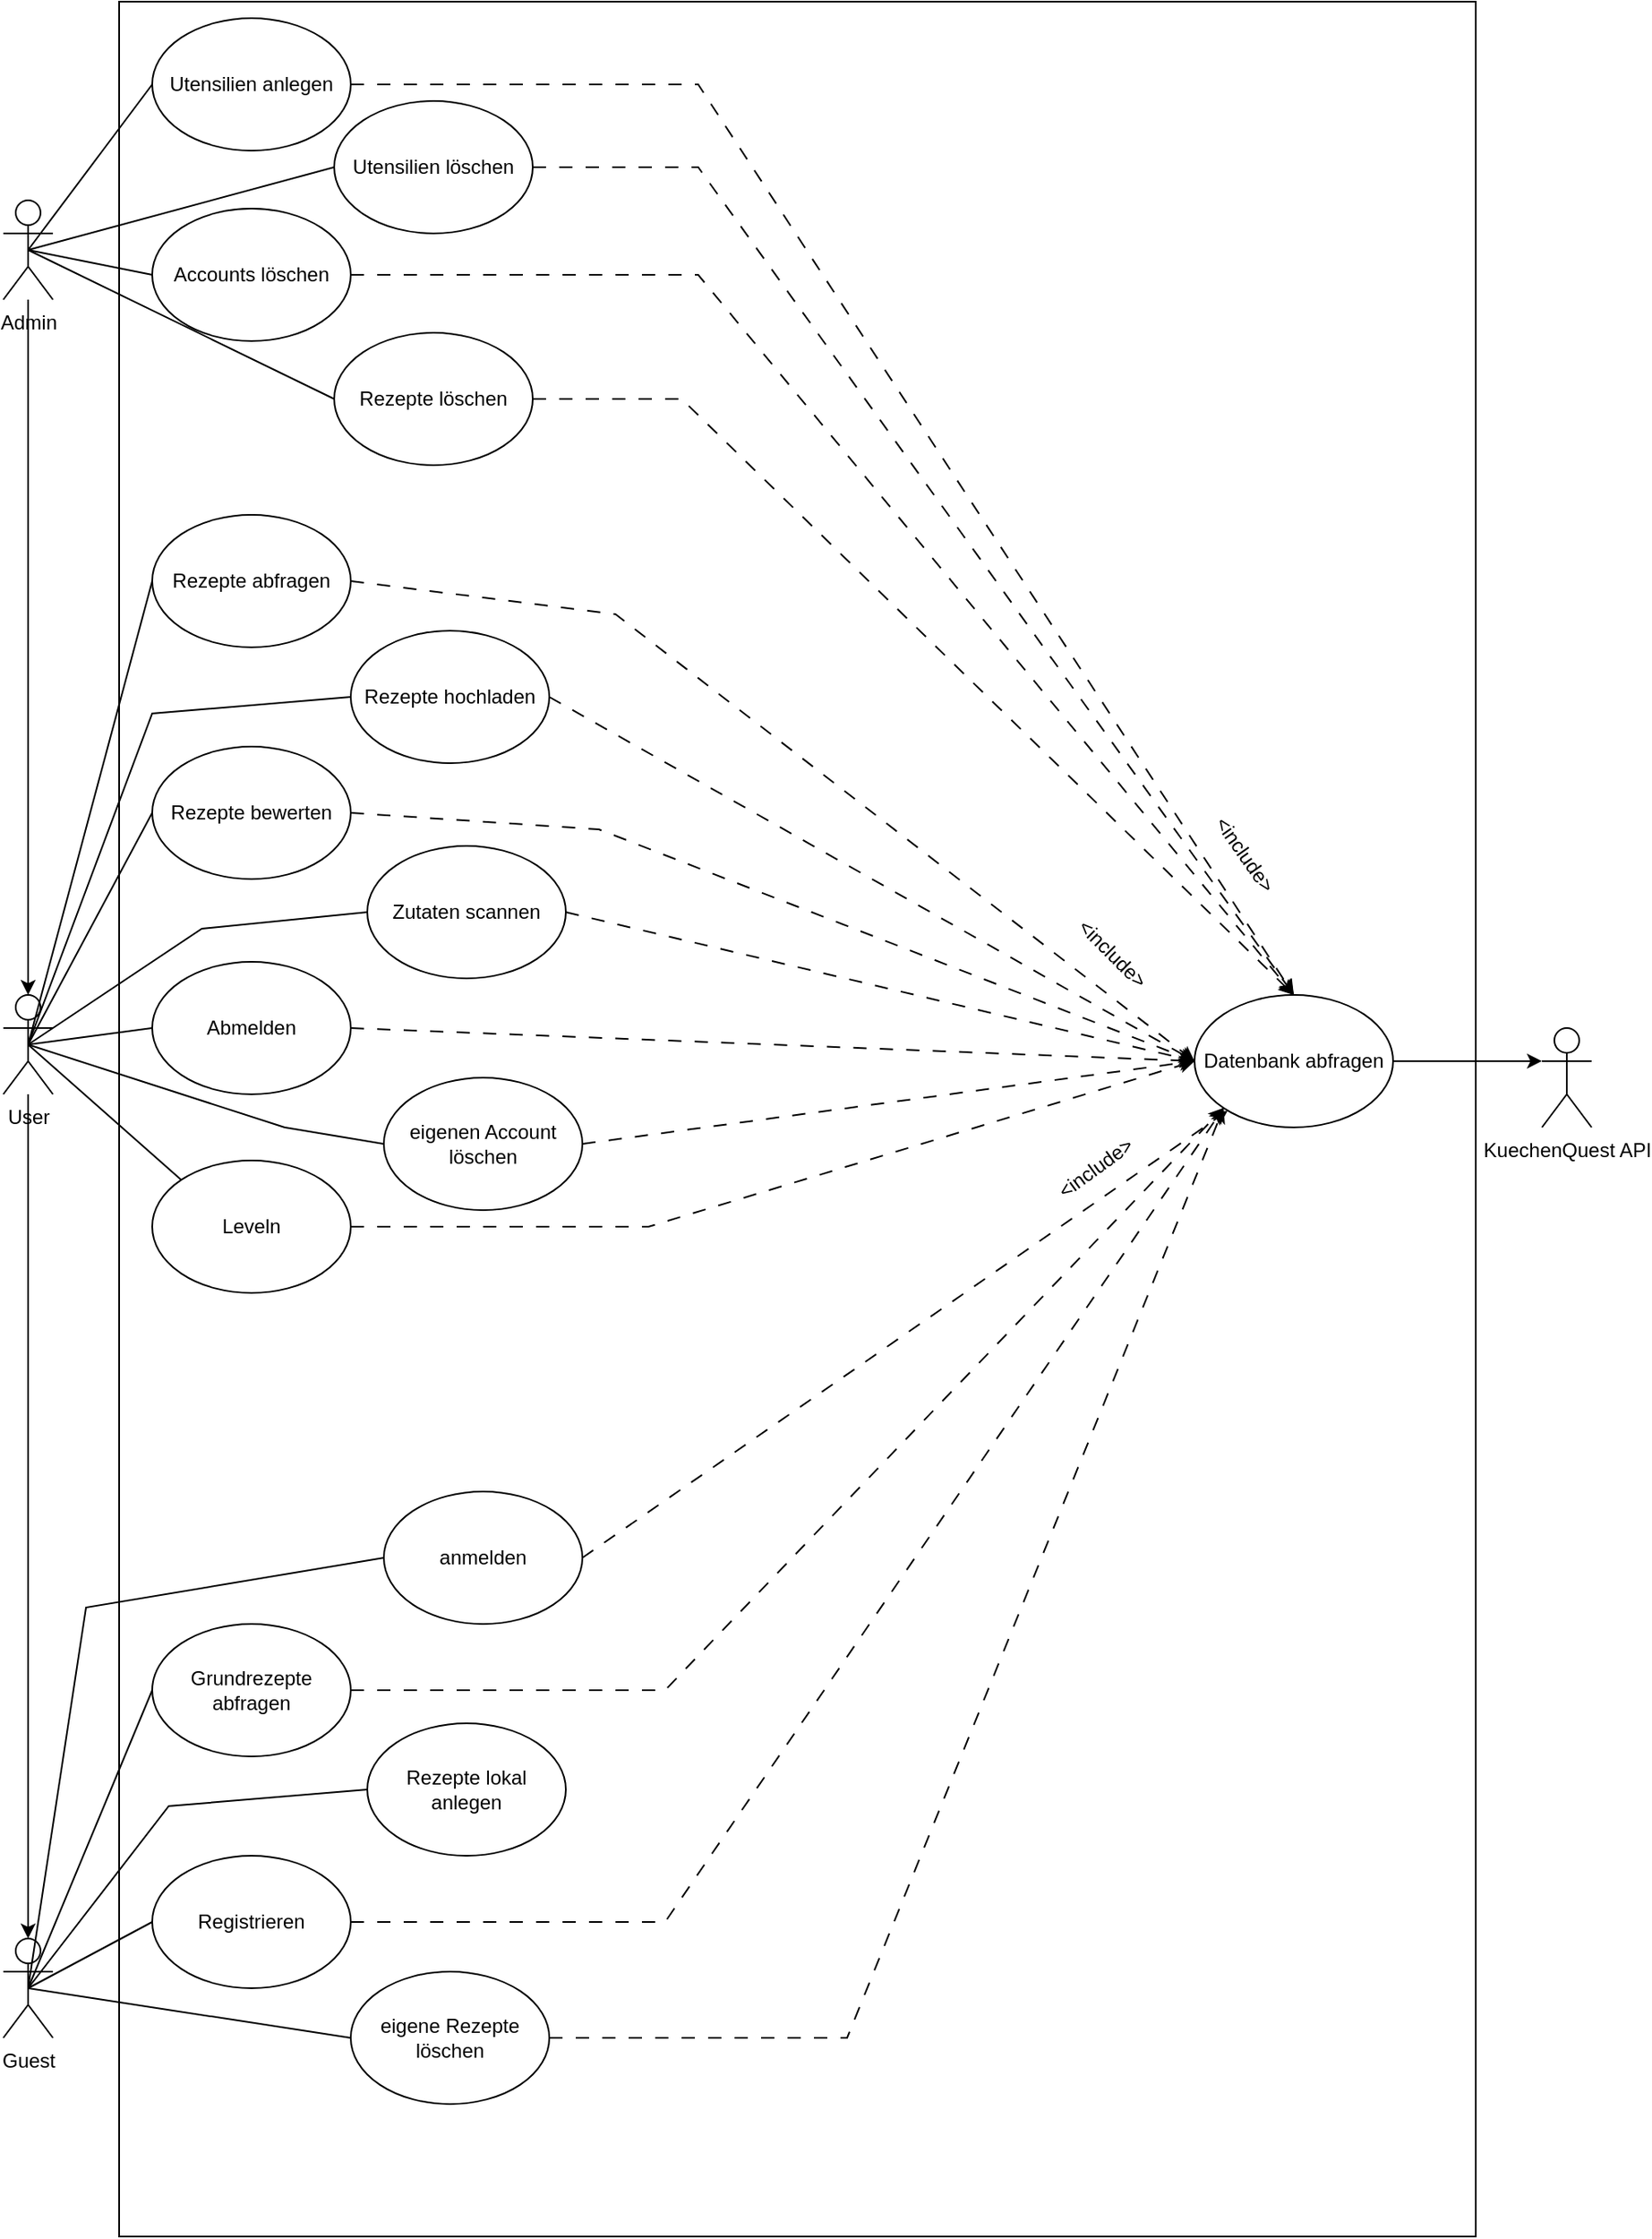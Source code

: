 <mxfile version="24.7.5">
  <diagram name="Seite-1" id="mAocuI3xmxJwvuUxwOhg">
    <mxGraphModel dx="2647" dy="1703" grid="1" gridSize="10" guides="1" tooltips="1" connect="1" arrows="1" fold="1" page="1" pageScale="1" pageWidth="827" pageHeight="1169" math="0" shadow="0">
      <root>
        <mxCell id="0" />
        <mxCell id="1" parent="0" />
        <mxCell id="nq5k3BdnVJmYYE5l_5Bo-37" value="User" style="shape=umlActor;verticalLabelPosition=bottom;verticalAlign=top;html=1;outlineConnect=0;" parent="1" vertex="1">
          <mxGeometry x="30" y="620" width="30" height="60" as="geometry" />
        </mxCell>
        <mxCell id="nq5k3BdnVJmYYE5l_5Bo-40" value="" style="rounded=0;whiteSpace=wrap;html=1;" parent="1" vertex="1">
          <mxGeometry x="100" y="20" width="820" height="1350" as="geometry" />
        </mxCell>
        <mxCell id="nq5k3BdnVJmYYE5l_5Bo-42" value="Guest" style="shape=umlActor;verticalLabelPosition=bottom;verticalAlign=top;html=1;outlineConnect=0;" parent="1" vertex="1">
          <mxGeometry x="30" y="1190" width="30" height="60" as="geometry" />
        </mxCell>
        <mxCell id="nq5k3BdnVJmYYE5l_5Bo-45" value="Admin" style="shape=umlActor;verticalLabelPosition=bottom;verticalAlign=top;html=1;outlineConnect=0;" parent="1" vertex="1">
          <mxGeometry x="30" y="140" width="30" height="60" as="geometry" />
        </mxCell>
        <mxCell id="nq5k3BdnVJmYYE5l_5Bo-47" value="" style="endArrow=classic;html=1;rounded=0;" parent="1" source="nq5k3BdnVJmYYE5l_5Bo-37" target="nq5k3BdnVJmYYE5l_5Bo-42" edge="1">
          <mxGeometry width="50" height="50" relative="1" as="geometry">
            <mxPoint y="680" as="sourcePoint" />
            <mxPoint x="50" y="630" as="targetPoint" />
          </mxGeometry>
        </mxCell>
        <mxCell id="nq5k3BdnVJmYYE5l_5Bo-48" value="" style="endArrow=classic;html=1;rounded=0;entryX=0.5;entryY=0;entryDx=0;entryDy=0;entryPerimeter=0;" parent="1" edge="1" target="nq5k3BdnVJmYYE5l_5Bo-37" source="nq5k3BdnVJmYYE5l_5Bo-45">
          <mxGeometry width="50" height="50" relative="1" as="geometry">
            <mxPoint x="44.5" y="280" as="sourcePoint" />
            <mxPoint x="44.5" y="430" as="targetPoint" />
          </mxGeometry>
        </mxCell>
        <mxCell id="nq5k3BdnVJmYYE5l_5Bo-49" value="Grundrezepte abfragen" style="ellipse;whiteSpace=wrap;html=1;" parent="1" vertex="1">
          <mxGeometry x="120" y="1000" width="120" height="80" as="geometry" />
        </mxCell>
        <mxCell id="nq5k3BdnVJmYYE5l_5Bo-50" value="Rezepte lokal anlegen" style="ellipse;whiteSpace=wrap;html=1;" parent="1" vertex="1">
          <mxGeometry x="250" y="1060" width="120" height="80" as="geometry" />
        </mxCell>
        <mxCell id="nq5k3BdnVJmYYE5l_5Bo-51" value="Rezepte abfragen " style="ellipse;whiteSpace=wrap;html=1;" parent="1" vertex="1">
          <mxGeometry x="120" y="330" width="120" height="80" as="geometry" />
        </mxCell>
        <mxCell id="nq5k3BdnVJmYYE5l_5Bo-52" value="Rezepte hochladen" style="ellipse;whiteSpace=wrap;html=1;" parent="1" vertex="1">
          <mxGeometry x="240" y="400" width="120" height="80" as="geometry" />
        </mxCell>
        <mxCell id="nq5k3BdnVJmYYE5l_5Bo-53" value="Leveln" style="ellipse;whiteSpace=wrap;html=1;" parent="1" vertex="1">
          <mxGeometry x="120" y="720" width="120" height="80" as="geometry" />
        </mxCell>
        <mxCell id="nq5k3BdnVJmYYE5l_5Bo-54" value="Registrieren" style="ellipse;whiteSpace=wrap;html=1;" parent="1" vertex="1">
          <mxGeometry x="120" y="1140" width="120" height="80" as="geometry" />
        </mxCell>
        <mxCell id="nq5k3BdnVJmYYE5l_5Bo-55" value="anmelden" style="ellipse;whiteSpace=wrap;html=1;" parent="1" vertex="1">
          <mxGeometry x="260" y="920" width="120" height="80" as="geometry" />
        </mxCell>
        <mxCell id="nq5k3BdnVJmYYE5l_5Bo-56" value="A&lt;span style=&quot;background-color: initial;&quot;&gt;bmelden&lt;/span&gt;" style="ellipse;whiteSpace=wrap;html=1;" parent="1" vertex="1">
          <mxGeometry x="120" y="600" width="120" height="80" as="geometry" />
        </mxCell>
        <mxCell id="nq5k3BdnVJmYYE5l_5Bo-57" value="KuechenQuest API" style="shape=umlActor;verticalLabelPosition=bottom;verticalAlign=top;html=1;outlineConnect=0;" parent="1" vertex="1">
          <mxGeometry x="960" y="640" width="30" height="60" as="geometry" />
        </mxCell>
        <mxCell id="nq5k3BdnVJmYYE5l_5Bo-58" value="Utensilien anlegen " style="ellipse;whiteSpace=wrap;html=1;" parent="1" vertex="1">
          <mxGeometry x="120" y="30" width="120" height="80" as="geometry" />
        </mxCell>
        <mxCell id="nq5k3BdnVJmYYE5l_5Bo-59" value="Rezepte bewerten" style="ellipse;whiteSpace=wrap;html=1;" parent="1" vertex="1">
          <mxGeometry x="120" y="470" width="120" height="80" as="geometry" />
        </mxCell>
        <mxCell id="nq5k3BdnVJmYYE5l_5Bo-60" value="Utensilien löschen " style="ellipse;whiteSpace=wrap;html=1;" parent="1" vertex="1">
          <mxGeometry x="230" y="80" width="120" height="80" as="geometry" />
        </mxCell>
        <mxCell id="nq5k3BdnVJmYYE5l_5Bo-61" value="Accounts löschen" style="ellipse;whiteSpace=wrap;html=1;" parent="1" vertex="1">
          <mxGeometry x="120" y="145" width="120" height="80" as="geometry" />
        </mxCell>
        <mxCell id="nq5k3BdnVJmYYE5l_5Bo-62" value="eigenen Account löschen " style="ellipse;whiteSpace=wrap;html=1;" parent="1" vertex="1">
          <mxGeometry x="260" y="670" width="120" height="80" as="geometry" />
        </mxCell>
        <mxCell id="nq5k3BdnVJmYYE5l_5Bo-63" value="Rezepte löschen " style="ellipse;whiteSpace=wrap;html=1;" parent="1" vertex="1">
          <mxGeometry x="230" y="220" width="120" height="80" as="geometry" />
        </mxCell>
        <mxCell id="nq5k3BdnVJmYYE5l_5Bo-64" value="&lt;div&gt;eigene Rezepte löschen &lt;br&gt;&lt;/div&gt;" style="ellipse;whiteSpace=wrap;html=1;" parent="1" vertex="1">
          <mxGeometry x="240" y="1210" width="120" height="80" as="geometry" />
        </mxCell>
        <mxCell id="qxoI3lQFvfcKoZp1sTNE-3" value="Datenbank abfragen" style="ellipse;whiteSpace=wrap;html=1;" vertex="1" parent="1">
          <mxGeometry x="750" y="620" width="120" height="80" as="geometry" />
        </mxCell>
        <mxCell id="qxoI3lQFvfcKoZp1sTNE-4" value="" style="endArrow=classic;html=1;rounded=0;exitX=1;exitY=0.5;exitDx=0;exitDy=0;entryX=0;entryY=0.333;entryDx=0;entryDy=0;entryPerimeter=0;" edge="1" parent="1" source="qxoI3lQFvfcKoZp1sTNE-3" target="nq5k3BdnVJmYYE5l_5Bo-57">
          <mxGeometry width="50" height="50" relative="1" as="geometry">
            <mxPoint x="1140" y="600" as="sourcePoint" />
            <mxPoint x="1190" y="550" as="targetPoint" />
          </mxGeometry>
        </mxCell>
        <mxCell id="qxoI3lQFvfcKoZp1sTNE-5" value="" style="endArrow=none;html=1;rounded=0;entryX=0;entryY=0.5;entryDx=0;entryDy=0;exitX=0.5;exitY=0.5;exitDx=0;exitDy=0;exitPerimeter=0;endFill=0;" edge="1" parent="1" source="nq5k3BdnVJmYYE5l_5Bo-45" target="nq5k3BdnVJmYYE5l_5Bo-58">
          <mxGeometry width="50" height="50" relative="1" as="geometry">
            <mxPoint x="20" y="120" as="sourcePoint" />
            <mxPoint x="70" y="70" as="targetPoint" />
          </mxGeometry>
        </mxCell>
        <mxCell id="qxoI3lQFvfcKoZp1sTNE-6" value="" style="endArrow=none;html=1;rounded=0;entryX=0;entryY=0.5;entryDx=0;entryDy=0;exitX=0.5;exitY=0.5;exitDx=0;exitDy=0;exitPerimeter=0;endFill=0;" edge="1" parent="1" source="nq5k3BdnVJmYYE5l_5Bo-45" target="nq5k3BdnVJmYYE5l_5Bo-60">
          <mxGeometry width="50" height="50" relative="1" as="geometry">
            <mxPoint x="30" y="310" as="sourcePoint" />
            <mxPoint x="80" y="260" as="targetPoint" />
          </mxGeometry>
        </mxCell>
        <mxCell id="qxoI3lQFvfcKoZp1sTNE-7" value="" style="endArrow=none;html=1;rounded=0;entryX=0;entryY=0.5;entryDx=0;entryDy=0;exitX=0.5;exitY=0.5;exitDx=0;exitDy=0;exitPerimeter=0;endFill=0;" edge="1" parent="1" source="nq5k3BdnVJmYYE5l_5Bo-45" target="nq5k3BdnVJmYYE5l_5Bo-61">
          <mxGeometry width="50" height="50" relative="1" as="geometry">
            <mxPoint x="-10" y="310" as="sourcePoint" />
            <mxPoint x="40" y="260" as="targetPoint" />
          </mxGeometry>
        </mxCell>
        <mxCell id="qxoI3lQFvfcKoZp1sTNE-8" value="" style="endArrow=none;html=1;rounded=0;exitX=0.5;exitY=0.5;exitDx=0;exitDy=0;exitPerimeter=0;endFill=0;entryX=0;entryY=0.5;entryDx=0;entryDy=0;" edge="1" parent="1" source="nq5k3BdnVJmYYE5l_5Bo-45" target="nq5k3BdnVJmYYE5l_5Bo-63">
          <mxGeometry width="50" height="50" relative="1" as="geometry">
            <mxPoint y="300" as="sourcePoint" />
            <mxPoint x="50" y="250" as="targetPoint" />
          </mxGeometry>
        </mxCell>
        <mxCell id="qxoI3lQFvfcKoZp1sTNE-9" value="" style="endArrow=none;html=1;rounded=0;entryX=0;entryY=0.5;entryDx=0;entryDy=0;exitX=0.5;exitY=0.5;exitDx=0;exitDy=0;exitPerimeter=0;endFill=0;" edge="1" parent="1" source="nq5k3BdnVJmYYE5l_5Bo-37" target="nq5k3BdnVJmYYE5l_5Bo-51">
          <mxGeometry width="50" height="50" relative="1" as="geometry">
            <mxPoint x="40" y="570" as="sourcePoint" />
            <mxPoint x="90" y="520" as="targetPoint" />
          </mxGeometry>
        </mxCell>
        <mxCell id="qxoI3lQFvfcKoZp1sTNE-10" value="" style="endArrow=none;html=1;rounded=0;entryX=0;entryY=0.5;entryDx=0;entryDy=0;exitX=0.5;exitY=0.5;exitDx=0;exitDy=0;exitPerimeter=0;endFill=0;" edge="1" parent="1" source="nq5k3BdnVJmYYE5l_5Bo-37" target="nq5k3BdnVJmYYE5l_5Bo-52">
          <mxGeometry width="50" height="50" relative="1" as="geometry">
            <mxPoint x="50" y="650" as="sourcePoint" />
            <mxPoint x="70" y="730" as="targetPoint" />
            <Array as="points">
              <mxPoint x="120" y="450" />
            </Array>
          </mxGeometry>
        </mxCell>
        <mxCell id="qxoI3lQFvfcKoZp1sTNE-11" value="" style="endArrow=none;html=1;rounded=0;entryX=0;entryY=0.5;entryDx=0;entryDy=0;exitX=0.5;exitY=0.5;exitDx=0;exitDy=0;exitPerimeter=0;endFill=0;" edge="1" parent="1" source="nq5k3BdnVJmYYE5l_5Bo-37" target="nq5k3BdnVJmYYE5l_5Bo-59">
          <mxGeometry width="50" height="50" relative="1" as="geometry">
            <mxPoint x="20" y="790" as="sourcePoint" />
            <mxPoint x="70" y="710" as="targetPoint" />
          </mxGeometry>
        </mxCell>
        <mxCell id="qxoI3lQFvfcKoZp1sTNE-12" value="" style="endArrow=none;html=1;rounded=0;entryX=0;entryY=0.5;entryDx=0;entryDy=0;exitX=0.5;exitY=0.5;exitDx=0;exitDy=0;exitPerimeter=0;endFill=0;" edge="1" parent="1" source="nq5k3BdnVJmYYE5l_5Bo-37" target="nq5k3BdnVJmYYE5l_5Bo-56">
          <mxGeometry width="50" height="50" relative="1" as="geometry">
            <mxPoint y="790" as="sourcePoint" />
            <mxPoint x="50" y="740" as="targetPoint" />
          </mxGeometry>
        </mxCell>
        <mxCell id="qxoI3lQFvfcKoZp1sTNE-13" value="" style="endArrow=none;html=1;rounded=0;entryX=0;entryY=0.5;entryDx=0;entryDy=0;exitX=0.5;exitY=0.5;exitDx=0;exitDy=0;exitPerimeter=0;endFill=0;" edge="1" parent="1" source="nq5k3BdnVJmYYE5l_5Bo-37" target="nq5k3BdnVJmYYE5l_5Bo-62">
          <mxGeometry width="50" height="50" relative="1" as="geometry">
            <mxPoint x="20" y="810" as="sourcePoint" />
            <mxPoint x="70" y="760" as="targetPoint" />
            <Array as="points">
              <mxPoint x="200" y="700" />
            </Array>
          </mxGeometry>
        </mxCell>
        <mxCell id="qxoI3lQFvfcKoZp1sTNE-14" value="" style="endArrow=none;html=1;rounded=0;entryX=0;entryY=0;entryDx=0;entryDy=0;exitX=0.5;exitY=0.5;exitDx=0;exitDy=0;exitPerimeter=0;endFill=0;" edge="1" parent="1" source="nq5k3BdnVJmYYE5l_5Bo-37" target="nq5k3BdnVJmYYE5l_5Bo-53">
          <mxGeometry width="50" height="50" relative="1" as="geometry">
            <mxPoint x="30" y="820" as="sourcePoint" />
            <mxPoint x="80" y="770" as="targetPoint" />
          </mxGeometry>
        </mxCell>
        <mxCell id="qxoI3lQFvfcKoZp1sTNE-16" value="" style="endArrow=none;html=1;rounded=0;entryX=0;entryY=0.5;entryDx=0;entryDy=0;exitX=0.5;exitY=0.5;exitDx=0;exitDy=0;exitPerimeter=0;endFill=0;" edge="1" parent="1" source="nq5k3BdnVJmYYE5l_5Bo-42" target="nq5k3BdnVJmYYE5l_5Bo-49">
          <mxGeometry width="50" height="50" relative="1" as="geometry">
            <mxPoint x="-20" y="1370" as="sourcePoint" />
            <mxPoint x="30" y="1320" as="targetPoint" />
          </mxGeometry>
        </mxCell>
        <mxCell id="qxoI3lQFvfcKoZp1sTNE-17" value="" style="endArrow=none;html=1;rounded=0;entryX=0;entryY=0.5;entryDx=0;entryDy=0;exitX=0.5;exitY=0.5;exitDx=0;exitDy=0;exitPerimeter=0;endFill=0;" edge="1" parent="1" source="nq5k3BdnVJmYYE5l_5Bo-42" target="nq5k3BdnVJmYYE5l_5Bo-50">
          <mxGeometry width="50" height="50" relative="1" as="geometry">
            <mxPoint x="-20" y="1360" as="sourcePoint" />
            <mxPoint x="30" y="1310" as="targetPoint" />
            <Array as="points">
              <mxPoint x="130" y="1110" />
            </Array>
          </mxGeometry>
        </mxCell>
        <mxCell id="qxoI3lQFvfcKoZp1sTNE-18" value="" style="endArrow=none;html=1;rounded=0;entryX=0;entryY=0.5;entryDx=0;entryDy=0;exitX=0.5;exitY=0.5;exitDx=0;exitDy=0;exitPerimeter=0;endFill=0;" edge="1" parent="1" source="nq5k3BdnVJmYYE5l_5Bo-42" target="nq5k3BdnVJmYYE5l_5Bo-54">
          <mxGeometry width="50" height="50" relative="1" as="geometry">
            <mxPoint x="-20" y="1350" as="sourcePoint" />
            <mxPoint x="30" y="1300" as="targetPoint" />
          </mxGeometry>
        </mxCell>
        <mxCell id="qxoI3lQFvfcKoZp1sTNE-19" value="" style="endArrow=none;html=1;rounded=0;entryX=0;entryY=0.5;entryDx=0;entryDy=0;exitX=0.5;exitY=0.5;exitDx=0;exitDy=0;exitPerimeter=0;endFill=0;" edge="1" parent="1" source="nq5k3BdnVJmYYE5l_5Bo-42" target="nq5k3BdnVJmYYE5l_5Bo-64">
          <mxGeometry width="50" height="50" relative="1" as="geometry">
            <mxPoint x="-10" y="1360" as="sourcePoint" />
            <mxPoint x="40" y="1310" as="targetPoint" />
          </mxGeometry>
        </mxCell>
        <mxCell id="qxoI3lQFvfcKoZp1sTNE-20" value="" style="endArrow=classic;html=1;rounded=0;entryX=0;entryY=1;entryDx=0;entryDy=0;exitX=1;exitY=0.5;exitDx=0;exitDy=0;dashed=1;dashPattern=8 8;" edge="1" parent="1" source="nq5k3BdnVJmYYE5l_5Bo-49" target="qxoI3lQFvfcKoZp1sTNE-3">
          <mxGeometry width="50" height="50" relative="1" as="geometry">
            <mxPoint x="510" y="1050" as="sourcePoint" />
            <mxPoint x="560" y="1000" as="targetPoint" />
            <Array as="points">
              <mxPoint x="430" y="1040" />
            </Array>
          </mxGeometry>
        </mxCell>
        <mxCell id="qxoI3lQFvfcKoZp1sTNE-21" value="" style="endArrow=classic;html=1;rounded=0;entryX=0;entryY=1;entryDx=0;entryDy=0;exitX=1;exitY=0.5;exitDx=0;exitDy=0;dashed=1;dashPattern=8 8;" edge="1" parent="1" source="nq5k3BdnVJmYYE5l_5Bo-54" target="qxoI3lQFvfcKoZp1sTNE-3">
          <mxGeometry width="50" height="50" relative="1" as="geometry">
            <mxPoint x="460" y="1090" as="sourcePoint" />
            <mxPoint x="510" y="1040" as="targetPoint" />
            <Array as="points">
              <mxPoint x="430" y="1180" />
            </Array>
          </mxGeometry>
        </mxCell>
        <mxCell id="qxoI3lQFvfcKoZp1sTNE-22" value="" style="endArrow=classic;html=1;rounded=0;entryX=0;entryY=0.5;entryDx=0;entryDy=0;exitX=1;exitY=0.5;exitDx=0;exitDy=0;dashed=1;dashPattern=8 8;" edge="1" parent="1" source="nq5k3BdnVJmYYE5l_5Bo-62" target="qxoI3lQFvfcKoZp1sTNE-3">
          <mxGeometry width="50" height="50" relative="1" as="geometry">
            <mxPoint x="510" y="730" as="sourcePoint" />
            <mxPoint x="560" y="680" as="targetPoint" />
          </mxGeometry>
        </mxCell>
        <mxCell id="qxoI3lQFvfcKoZp1sTNE-23" value="" style="endArrow=classic;html=1;rounded=0;entryX=0;entryY=0.5;entryDx=0;entryDy=0;exitX=1;exitY=0.5;exitDx=0;exitDy=0;dashed=1;dashPattern=8 8;" edge="1" parent="1" source="nq5k3BdnVJmYYE5l_5Bo-56" target="qxoI3lQFvfcKoZp1sTNE-3">
          <mxGeometry width="50" height="50" relative="1" as="geometry">
            <mxPoint x="450" y="710" as="sourcePoint" />
            <mxPoint x="500" y="660" as="targetPoint" />
          </mxGeometry>
        </mxCell>
        <mxCell id="qxoI3lQFvfcKoZp1sTNE-24" value="" style="endArrow=classic;html=1;rounded=0;entryX=0;entryY=0.5;entryDx=0;entryDy=0;exitX=1;exitY=0.5;exitDx=0;exitDy=0;dashed=1;dashPattern=8 8;" edge="1" parent="1" source="nq5k3BdnVJmYYE5l_5Bo-53" target="qxoI3lQFvfcKoZp1sTNE-3">
          <mxGeometry width="50" height="50" relative="1" as="geometry">
            <mxPoint x="530" y="620" as="sourcePoint" />
            <mxPoint x="580" y="570" as="targetPoint" />
            <Array as="points">
              <mxPoint x="420" y="760" />
            </Array>
          </mxGeometry>
        </mxCell>
        <mxCell id="qxoI3lQFvfcKoZp1sTNE-25" value="" style="endArrow=classic;html=1;rounded=0;entryX=0;entryY=0.5;entryDx=0;entryDy=0;exitX=1;exitY=0.5;exitDx=0;exitDy=0;dashed=1;dashPattern=8 8;" edge="1" parent="1" source="nq5k3BdnVJmYYE5l_5Bo-59" target="qxoI3lQFvfcKoZp1sTNE-3">
          <mxGeometry width="50" height="50" relative="1" as="geometry">
            <mxPoint x="520" y="590" as="sourcePoint" />
            <mxPoint x="570" y="540" as="targetPoint" />
            <Array as="points">
              <mxPoint x="390" y="520" />
            </Array>
          </mxGeometry>
        </mxCell>
        <mxCell id="qxoI3lQFvfcKoZp1sTNE-26" value="" style="endArrow=classic;html=1;rounded=0;entryX=0;entryY=0.5;entryDx=0;entryDy=0;exitX=1;exitY=0.5;exitDx=0;exitDy=0;dashed=1;dashPattern=8 8;" edge="1" parent="1" source="nq5k3BdnVJmYYE5l_5Bo-52" target="qxoI3lQFvfcKoZp1sTNE-3">
          <mxGeometry width="50" height="50" relative="1" as="geometry">
            <mxPoint x="610" y="550" as="sourcePoint" />
            <mxPoint x="660" y="500" as="targetPoint" />
          </mxGeometry>
        </mxCell>
        <mxCell id="qxoI3lQFvfcKoZp1sTNE-27" value="" style="endArrow=classic;html=1;rounded=0;entryX=0;entryY=0.5;entryDx=0;entryDy=0;exitX=1;exitY=0.5;exitDx=0;exitDy=0;dashed=1;dashPattern=8 8;" edge="1" parent="1" source="nq5k3BdnVJmYYE5l_5Bo-51" target="qxoI3lQFvfcKoZp1sTNE-3">
          <mxGeometry width="50" height="50" relative="1" as="geometry">
            <mxPoint x="510" y="450" as="sourcePoint" />
            <mxPoint x="560" y="400" as="targetPoint" />
            <Array as="points">
              <mxPoint x="400" y="390" />
            </Array>
          </mxGeometry>
        </mxCell>
        <mxCell id="qxoI3lQFvfcKoZp1sTNE-28" value="" style="endArrow=classic;html=1;rounded=0;entryX=0.5;entryY=0;entryDx=0;entryDy=0;exitX=1;exitY=0.5;exitDx=0;exitDy=0;dashed=1;dashPattern=8 8;" edge="1" parent="1" source="nq5k3BdnVJmYYE5l_5Bo-63" target="qxoI3lQFvfcKoZp1sTNE-3">
          <mxGeometry width="50" height="50" relative="1" as="geometry">
            <mxPoint x="510" y="400" as="sourcePoint" />
            <mxPoint x="560" y="350" as="targetPoint" />
            <Array as="points">
              <mxPoint x="440" y="260" />
            </Array>
          </mxGeometry>
        </mxCell>
        <mxCell id="qxoI3lQFvfcKoZp1sTNE-29" value="" style="endArrow=classic;html=1;rounded=0;entryX=0.5;entryY=0;entryDx=0;entryDy=0;exitX=1;exitY=0.5;exitDx=0;exitDy=0;dashed=1;dashPattern=8 8;" edge="1" parent="1" source="nq5k3BdnVJmYYE5l_5Bo-61" target="qxoI3lQFvfcKoZp1sTNE-3">
          <mxGeometry width="50" height="50" relative="1" as="geometry">
            <mxPoint x="590" y="350" as="sourcePoint" />
            <mxPoint x="640" y="300" as="targetPoint" />
            <Array as="points">
              <mxPoint x="450" y="185" />
            </Array>
          </mxGeometry>
        </mxCell>
        <mxCell id="qxoI3lQFvfcKoZp1sTNE-30" value="" style="endArrow=classic;html=1;rounded=0;entryX=0.5;entryY=0;entryDx=0;entryDy=0;exitX=1;exitY=0.5;exitDx=0;exitDy=0;dashed=1;dashPattern=8 8;" edge="1" parent="1" source="nq5k3BdnVJmYYE5l_5Bo-60" target="qxoI3lQFvfcKoZp1sTNE-3">
          <mxGeometry width="50" height="50" relative="1" as="geometry">
            <mxPoint x="710" y="360" as="sourcePoint" />
            <mxPoint x="760" y="310" as="targetPoint" />
            <Array as="points">
              <mxPoint x="450" y="120" />
            </Array>
          </mxGeometry>
        </mxCell>
        <mxCell id="qxoI3lQFvfcKoZp1sTNE-31" value="" style="endArrow=classic;html=1;rounded=0;entryX=0.5;entryY=0;entryDx=0;entryDy=0;exitX=1;exitY=0.5;exitDx=0;exitDy=0;dashed=1;dashPattern=8 8;" edge="1" parent="1" source="nq5k3BdnVJmYYE5l_5Bo-58" target="qxoI3lQFvfcKoZp1sTNE-3">
          <mxGeometry width="50" height="50" relative="1" as="geometry">
            <mxPoint x="810" y="350" as="sourcePoint" />
            <mxPoint x="860" y="300" as="targetPoint" />
            <Array as="points">
              <mxPoint x="450" y="70" />
            </Array>
          </mxGeometry>
        </mxCell>
        <mxCell id="qxoI3lQFvfcKoZp1sTNE-32" value="Zutaten scannen" style="ellipse;whiteSpace=wrap;html=1;" vertex="1" parent="1">
          <mxGeometry x="250" y="530" width="120" height="80" as="geometry" />
        </mxCell>
        <mxCell id="qxoI3lQFvfcKoZp1sTNE-33" value="" style="endArrow=none;html=1;rounded=0;exitX=0.5;exitY=0.5;exitDx=0;exitDy=0;exitPerimeter=0;entryX=0;entryY=0.5;entryDx=0;entryDy=0;endFill=0;" edge="1" parent="1" source="nq5k3BdnVJmYYE5l_5Bo-37" target="qxoI3lQFvfcKoZp1sTNE-32">
          <mxGeometry width="50" height="50" relative="1" as="geometry">
            <mxPoint x="430" y="680" as="sourcePoint" />
            <mxPoint x="480" y="630" as="targetPoint" />
            <Array as="points">
              <mxPoint x="150" y="580" />
            </Array>
          </mxGeometry>
        </mxCell>
        <mxCell id="qxoI3lQFvfcKoZp1sTNE-34" value="" style="endArrow=classic;html=1;rounded=0;exitX=1;exitY=0.5;exitDx=0;exitDy=0;entryX=0;entryY=0.5;entryDx=0;entryDy=0;dashed=1;dashPattern=8 8;" edge="1" parent="1" source="qxoI3lQFvfcKoZp1sTNE-32" target="qxoI3lQFvfcKoZp1sTNE-3">
          <mxGeometry width="50" height="50" relative="1" as="geometry">
            <mxPoint x="1040" y="590" as="sourcePoint" />
            <mxPoint x="750" y="670" as="targetPoint" />
          </mxGeometry>
        </mxCell>
        <mxCell id="qxoI3lQFvfcKoZp1sTNE-122" value="" style="endArrow=classic;html=1;rounded=0;exitX=1;exitY=0.5;exitDx=0;exitDy=0;dashed=1;dashPattern=8 8;" edge="1" parent="1" source="nq5k3BdnVJmYYE5l_5Bo-55">
          <mxGeometry width="50" height="50" relative="1" as="geometry">
            <mxPoint x="380" y="890" as="sourcePoint" />
            <mxPoint x="770" y="690" as="targetPoint" />
          </mxGeometry>
        </mxCell>
        <mxCell id="qxoI3lQFvfcKoZp1sTNE-123" value="" style="endArrow=classic;html=1;rounded=0;entryX=0;entryY=1;entryDx=0;entryDy=0;exitX=1;exitY=0.5;exitDx=0;exitDy=0;dashed=1;dashPattern=8 8;" edge="1" parent="1" source="nq5k3BdnVJmYYE5l_5Bo-64" target="qxoI3lQFvfcKoZp1sTNE-3">
          <mxGeometry width="50" height="50" relative="1" as="geometry">
            <mxPoint x="720" y="1130" as="sourcePoint" />
            <mxPoint x="770" y="1080" as="targetPoint" />
            <Array as="points">
              <mxPoint x="540" y="1250" />
            </Array>
          </mxGeometry>
        </mxCell>
        <mxCell id="qxoI3lQFvfcKoZp1sTNE-124" value="" style="endArrow=none;html=1;rounded=0;entryX=0;entryY=0.5;entryDx=0;entryDy=0;exitX=0.5;exitY=0.5;exitDx=0;exitDy=0;exitPerimeter=0;" edge="1" parent="1" source="nq5k3BdnVJmYYE5l_5Bo-42" target="nq5k3BdnVJmYYE5l_5Bo-55">
          <mxGeometry width="50" height="50" relative="1" as="geometry">
            <mxPoint x="10" y="1000" as="sourcePoint" />
            <mxPoint x="60" y="950" as="targetPoint" />
            <Array as="points">
              <mxPoint x="80" y="990" />
            </Array>
          </mxGeometry>
        </mxCell>
        <mxCell id="qxoI3lQFvfcKoZp1sTNE-125" value="&amp;lt;include&amp;gt;" style="text;html=1;align=center;verticalAlign=middle;resizable=0;points=[];autosize=1;strokeColor=none;fillColor=none;rotation=55;" vertex="1" parent="1">
          <mxGeometry x="740" y="520" width="80" height="30" as="geometry" />
        </mxCell>
        <mxCell id="qxoI3lQFvfcKoZp1sTNE-126" value="&amp;lt;include&amp;gt;" style="text;html=1;align=center;verticalAlign=middle;resizable=0;points=[];autosize=1;strokeColor=none;fillColor=none;rotation=45;" vertex="1" parent="1">
          <mxGeometry x="660" y="580" width="80" height="30" as="geometry" />
        </mxCell>
        <mxCell id="qxoI3lQFvfcKoZp1sTNE-127" value="&amp;lt;include&amp;gt;" style="text;html=1;align=center;verticalAlign=middle;resizable=0;points=[];autosize=1;strokeColor=none;fillColor=none;rotation=-36;" vertex="1" parent="1">
          <mxGeometry x="650" y="710" width="80" height="30" as="geometry" />
        </mxCell>
      </root>
    </mxGraphModel>
  </diagram>
</mxfile>
